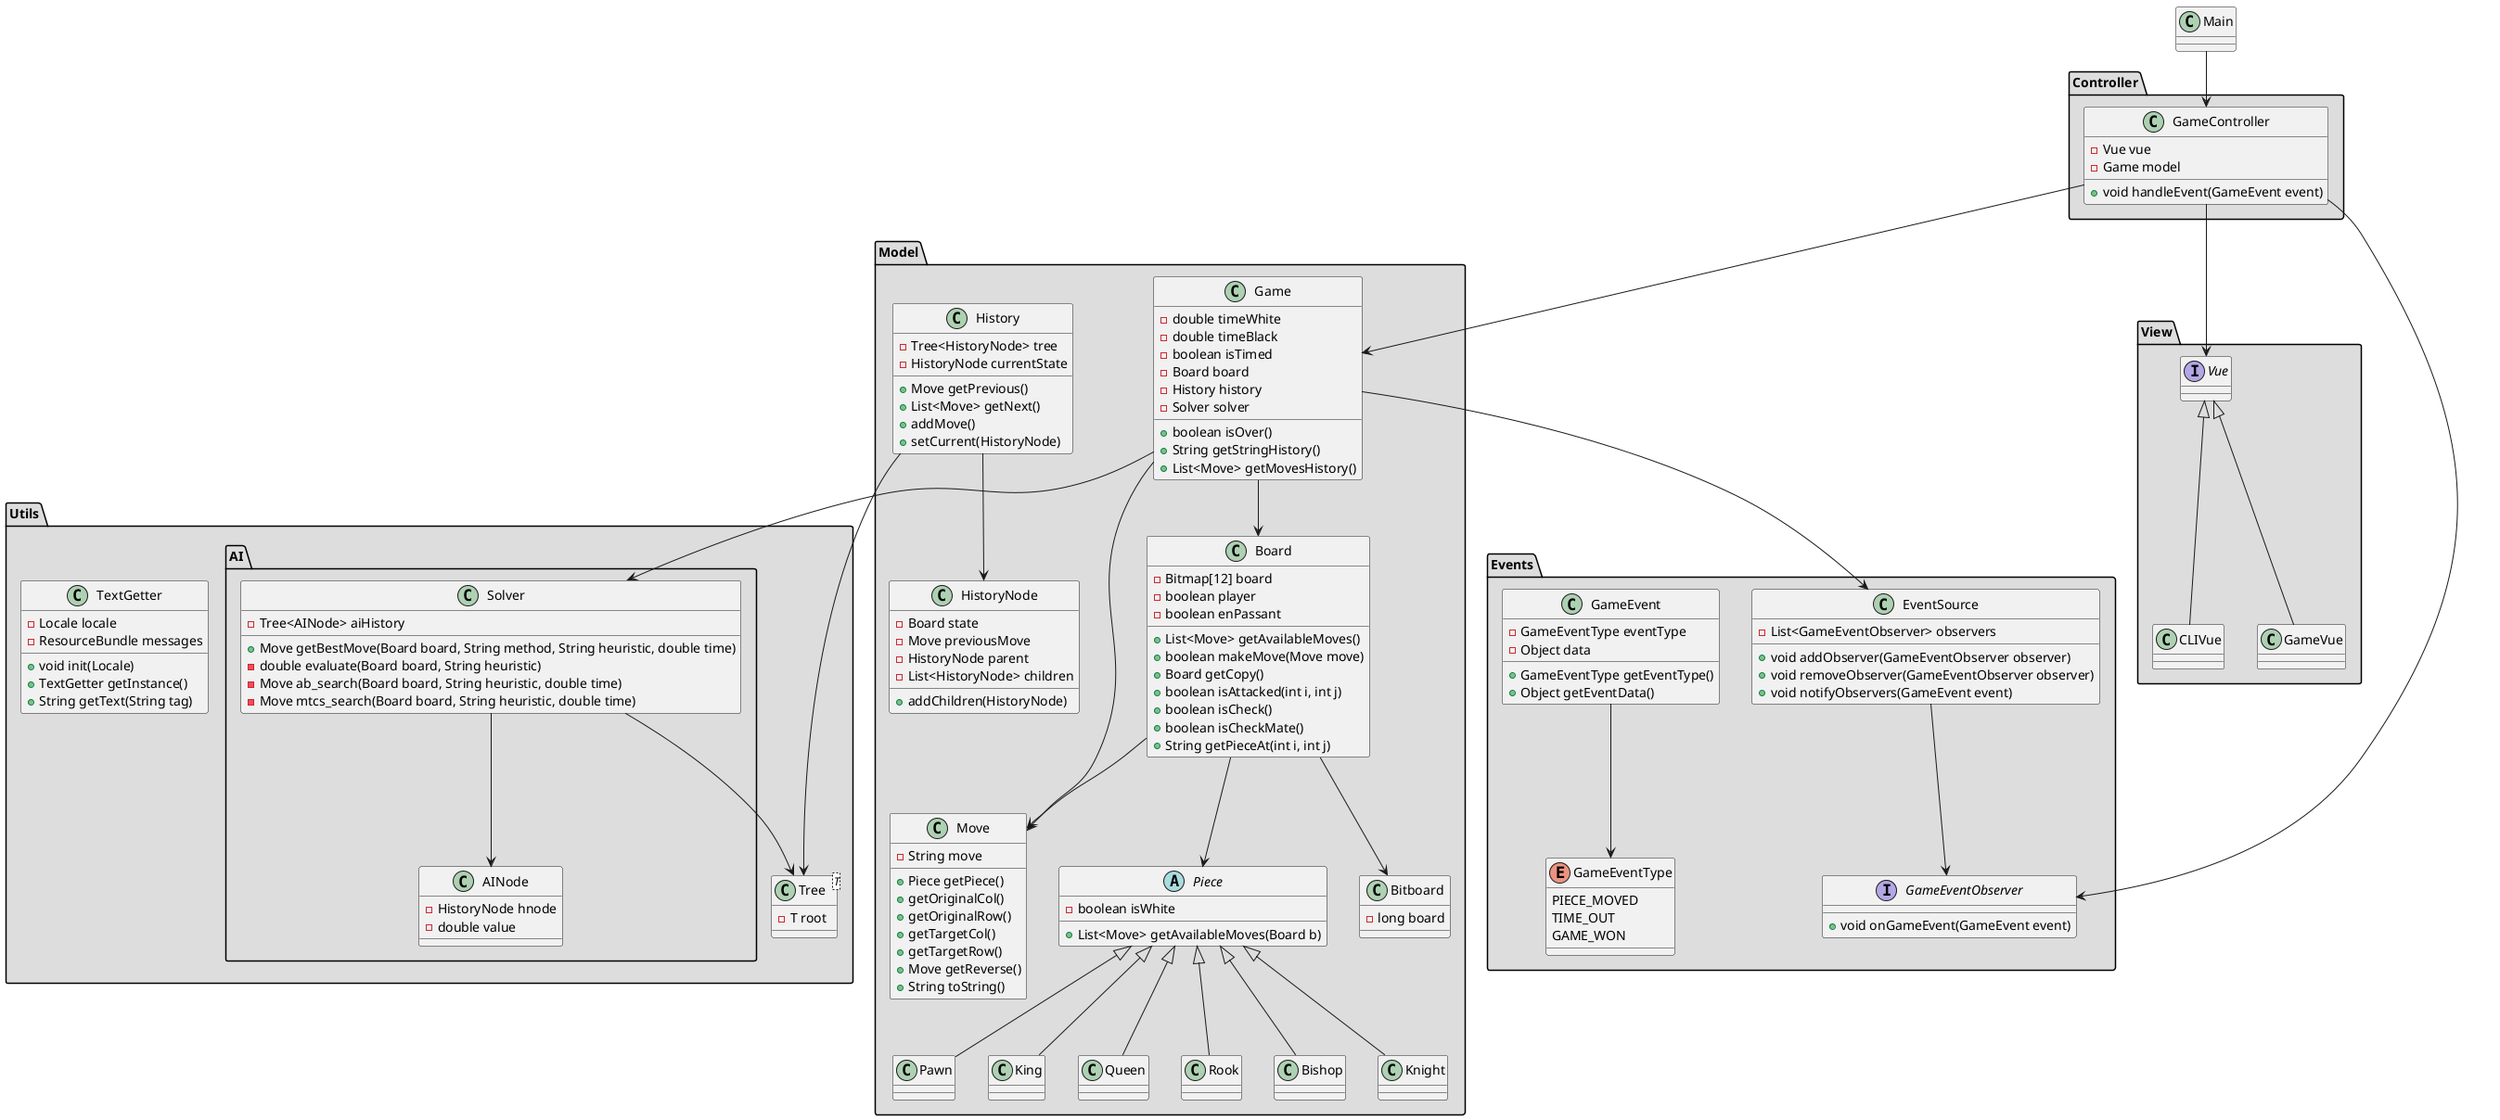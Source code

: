 @startuml
top to bottom direction

package "Model" #DDDDDD{
    class Game {
        - double timeWhite
        - double timeBlack
        - boolean isTimed
        - Board board
        - History history
        - Solver solver
        + boolean isOver()
        + String getStringHistory()
        + List<Move> getMovesHistory()
    }

    class History {
        - Tree<HistoryNode> tree
        - HistoryNode currentState
        + Move getPrevious()
        + List<Move> getNext()
        + addMove()
        + setCurrent(HistoryNode)
    }

    class HistoryNode {
        - Board state
        - Move previousMove
        - HistoryNode parent 
        - List<HistoryNode> children
        + addChildren(HistoryNode)
    }

    class Board {
        - Bitmap[12] board
        - boolean player
        - boolean enPassant
        + List<Move> getAvailableMoves()
        + boolean makeMove(Move move)
        + Board getCopy()
        + boolean isAttacked(int i, int j)
        + boolean isCheck()
        + boolean isCheckMate()
        + String getPieceAt(int i, int j)
    }

    class Bitboard {
        - long board
    }

    class Move {
        - String move
        + Piece getPiece()
        + getOriginalCol()
        + getOriginalRow()
        + getTargetCol()
        + getTargetRow()
        + Move getReverse()
        + String toString()
    }

    abstract Piece {
        - boolean isWhite
        + List<Move> getAvailableMoves(Board b)
    } 

    class Pawn {}
    class King {}
    class Queen {}
    class Rook {}
    class Bishop {}
    class Knight {}
}

package "View" #DDDDDD{
    interface Vue
    class CLIVue
    class GameVue
}

package "Controller" #DDDDDD{
    class GameController {
        - Vue vue
        - Game model
        + void handleEvent(GameEvent event)
    }
}

package "Events" #DDDDDD{
    class EventSource {
        - List<GameEventObserver> observers
        + void addObserver(GameEventObserver observer)
        + void removeObserver(GameEventObserver observer)
        + void notifyObservers(GameEvent event)
    }

    class GameEvent {
        - GameEventType eventType
        - Object data
        + GameEventType getEventType()
        + Object getEventData()
    }

    interface GameEventObserver {
        + void onGameEvent(GameEvent event)
    }

    enum GameEventType {
        PIECE_MOVED
        TIME_OUT
        GAME_WON
    }
}

package "Utils" #DDDDDD{
    package AI {
        class Solver {
            - Tree<AINode> aiHistory
            + Move getBestMove(Board board, String method, String heuristic, double time)
            - double evaluate(Board board, String heuristic)
            - Move ab_search(Board board, String heuristic, double time)
            - Move mtcs_search(Board board, String heuristic, double time)
        }

        class AINode {
            - HistoryNode hnode 
            - double value
        }
    }

    class TextGetter {
        - Locale locale
        - ResourceBundle messages
        + void init(Locale)
        + TextGetter getInstance()
        + String getText(String tag)
    }

    class Tree<T> {
        - T root
    }
}

Main --> GameController
Game --> Board
Game --> Move
Game --> EventSource
Game --> Solver
Board --> Move
Board --> Piece
Board --> Bitboard
GameController --> Vue
GameController --> Game
GameController --> GameEventObserver
EventSource --> GameEventObserver
GameEvent --> GameEventType
History --> Tree
History --> HistoryNode
Solver --> Tree
Solver --> AINode
Vue <|-- CLIVue
Vue <|-- GameVue

Piece <|-- Pawn
Piece <|-- King
Piece <|-- Queen
Piece <|-- Rook
Piece <|-- Bishop
Piece <|-- Knight

@enduml

